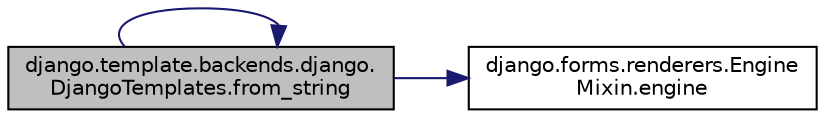 digraph "django.template.backends.django.DjangoTemplates.from_string"
{
 // LATEX_PDF_SIZE
  edge [fontname="Helvetica",fontsize="10",labelfontname="Helvetica",labelfontsize="10"];
  node [fontname="Helvetica",fontsize="10",shape=record];
  rankdir="LR";
  Node1 [label="django.template.backends.django.\lDjangoTemplates.from_string",height=0.2,width=0.4,color="black", fillcolor="grey75", style="filled", fontcolor="black",tooltip=" "];
  Node1 -> Node2 [color="midnightblue",fontsize="10",style="solid",fontname="Helvetica"];
  Node2 [label="django.forms.renderers.Engine\lMixin.engine",height=0.2,width=0.4,color="black", fillcolor="white", style="filled",URL="$da/de3/classdjango_1_1forms_1_1renderers_1_1_engine_mixin.html#a5b5442f4dd99348518dbe1dbf75c7620",tooltip=" "];
  Node1 -> Node1 [color="midnightblue",fontsize="10",style="solid",fontname="Helvetica"];
}
